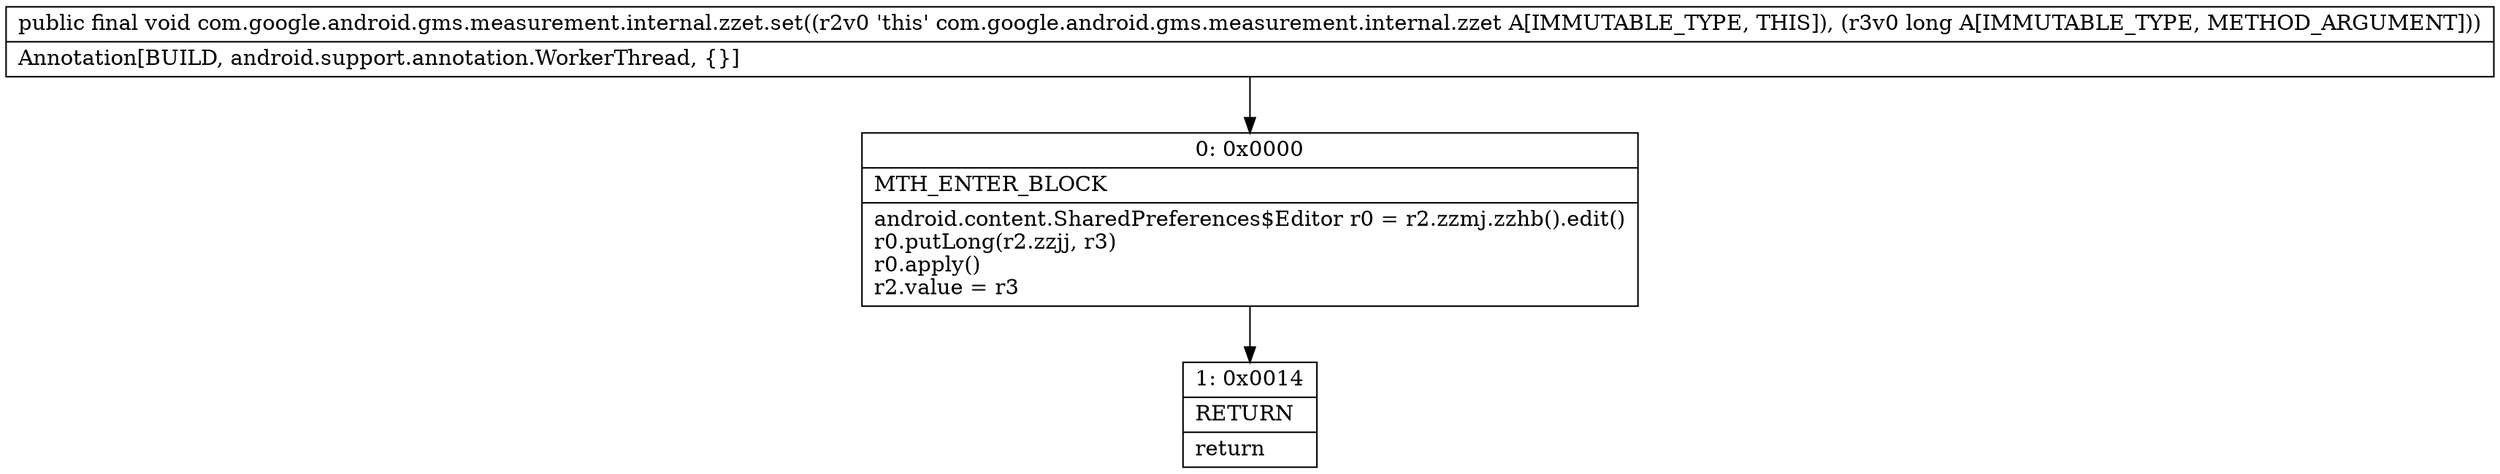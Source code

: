 digraph "CFG forcom.google.android.gms.measurement.internal.zzet.set(J)V" {
Node_0 [shape=record,label="{0\:\ 0x0000|MTH_ENTER_BLOCK\l|android.content.SharedPreferences$Editor r0 = r2.zzmj.zzhb().edit()\lr0.putLong(r2.zzjj, r3)\lr0.apply()\lr2.value = r3\l}"];
Node_1 [shape=record,label="{1\:\ 0x0014|RETURN\l|return\l}"];
MethodNode[shape=record,label="{public final void com.google.android.gms.measurement.internal.zzet.set((r2v0 'this' com.google.android.gms.measurement.internal.zzet A[IMMUTABLE_TYPE, THIS]), (r3v0 long A[IMMUTABLE_TYPE, METHOD_ARGUMENT]))  | Annotation[BUILD, android.support.annotation.WorkerThread, \{\}]\l}"];
MethodNode -> Node_0;
Node_0 -> Node_1;
}

